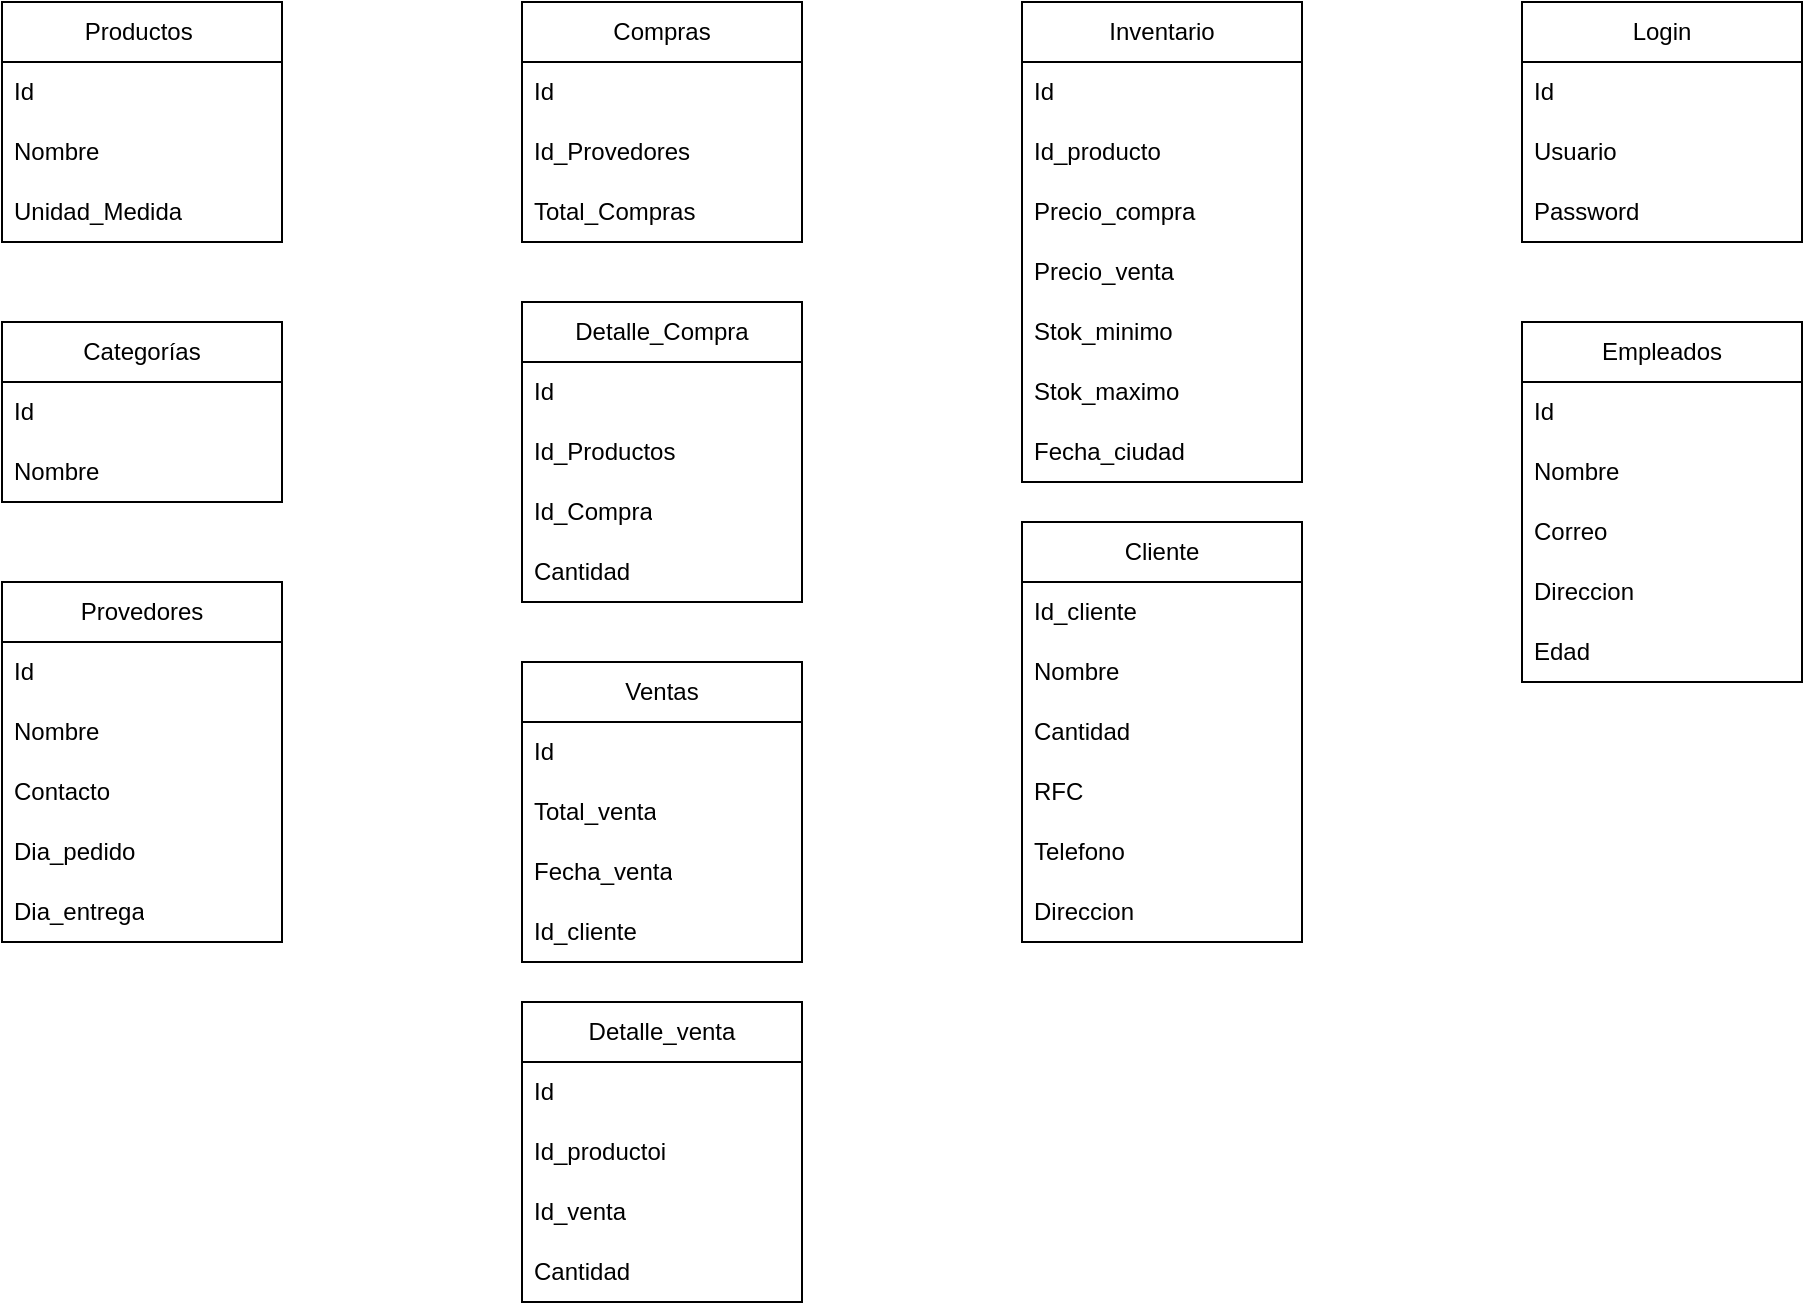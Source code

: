 <mxfile version="28.0.9">
  <diagram name="Página-1" id="s4iE3-bZNJo3ALk9w8a-">
    <mxGraphModel dx="771" dy="542" grid="1" gridSize="10" guides="1" tooltips="1" connect="1" arrows="1" fold="1" page="1" pageScale="1" pageWidth="850" pageHeight="1100" background="none" math="0" shadow="0">
      <root>
        <mxCell id="0" />
        <mxCell id="1" parent="0" />
        <mxCell id="YJeVbVahB3bCU0krQ_hG-16" value="Compras" style="swimlane;fontStyle=0;childLayout=stackLayout;horizontal=1;startSize=30;horizontalStack=0;resizeParent=1;resizeParentMax=0;resizeLast=0;collapsible=1;marginBottom=0;whiteSpace=wrap;html=1;" parent="1" vertex="1">
          <mxGeometry x="300" y="40" width="140" height="120" as="geometry" />
        </mxCell>
        <mxCell id="YJeVbVahB3bCU0krQ_hG-17" value="Id" style="text;strokeColor=none;fillColor=none;align=left;verticalAlign=middle;spacingLeft=4;spacingRight=4;overflow=hidden;points=[[0,0.5],[1,0.5]];portConstraint=eastwest;rotatable=0;whiteSpace=wrap;html=1;" parent="YJeVbVahB3bCU0krQ_hG-16" vertex="1">
          <mxGeometry y="30" width="140" height="30" as="geometry" />
        </mxCell>
        <mxCell id="YJeVbVahB3bCU0krQ_hG-18" value="Id_Provedores" style="text;strokeColor=none;fillColor=none;align=left;verticalAlign=middle;spacingLeft=4;spacingRight=4;overflow=hidden;points=[[0,0.5],[1,0.5]];portConstraint=eastwest;rotatable=0;whiteSpace=wrap;html=1;" parent="YJeVbVahB3bCU0krQ_hG-16" vertex="1">
          <mxGeometry y="60" width="140" height="30" as="geometry" />
        </mxCell>
        <mxCell id="YJeVbVahB3bCU0krQ_hG-19" value="Total_Compras" style="text;strokeColor=none;fillColor=none;align=left;verticalAlign=middle;spacingLeft=4;spacingRight=4;overflow=hidden;points=[[0,0.5],[1,0.5]];portConstraint=eastwest;rotatable=0;whiteSpace=wrap;html=1;" parent="YJeVbVahB3bCU0krQ_hG-16" vertex="1">
          <mxGeometry y="90" width="140" height="30" as="geometry" />
        </mxCell>
        <mxCell id="YJeVbVahB3bCU0krQ_hG-20" value="Detalle_Compra" style="swimlane;fontStyle=0;childLayout=stackLayout;horizontal=1;startSize=30;horizontalStack=0;resizeParent=1;resizeParentMax=0;resizeLast=0;collapsible=1;marginBottom=0;whiteSpace=wrap;html=1;" parent="1" vertex="1">
          <mxGeometry x="300" y="190" width="140" height="150" as="geometry" />
        </mxCell>
        <mxCell id="YJeVbVahB3bCU0krQ_hG-21" value="Id" style="text;strokeColor=none;fillColor=none;align=left;verticalAlign=middle;spacingLeft=4;spacingRight=4;overflow=hidden;points=[[0,0.5],[1,0.5]];portConstraint=eastwest;rotatable=0;whiteSpace=wrap;html=1;" parent="YJeVbVahB3bCU0krQ_hG-20" vertex="1">
          <mxGeometry y="30" width="140" height="30" as="geometry" />
        </mxCell>
        <mxCell id="YJeVbVahB3bCU0krQ_hG-22" value="Id_Productos" style="text;strokeColor=none;fillColor=none;align=left;verticalAlign=middle;spacingLeft=4;spacingRight=4;overflow=hidden;points=[[0,0.5],[1,0.5]];portConstraint=eastwest;rotatable=0;whiteSpace=wrap;html=1;" parent="YJeVbVahB3bCU0krQ_hG-20" vertex="1">
          <mxGeometry y="60" width="140" height="30" as="geometry" />
        </mxCell>
        <mxCell id="YJeVbVahB3bCU0krQ_hG-23" value="Id_Compra" style="text;strokeColor=none;fillColor=none;align=left;verticalAlign=middle;spacingLeft=4;spacingRight=4;overflow=hidden;points=[[0,0.5],[1,0.5]];portConstraint=eastwest;rotatable=0;whiteSpace=wrap;html=1;" parent="YJeVbVahB3bCU0krQ_hG-20" vertex="1">
          <mxGeometry y="90" width="140" height="30" as="geometry" />
        </mxCell>
        <mxCell id="YJeVbVahB3bCU0krQ_hG-24" value="Cantidad" style="text;strokeColor=none;fillColor=none;align=left;verticalAlign=middle;spacingLeft=4;spacingRight=4;overflow=hidden;points=[[0,0.5],[1,0.5]];portConstraint=eastwest;rotatable=0;whiteSpace=wrap;html=1;" parent="YJeVbVahB3bCU0krQ_hG-20" vertex="1">
          <mxGeometry y="120" width="140" height="30" as="geometry" />
        </mxCell>
        <mxCell id="d5MRXI2OBpAzyRgP1LyC-1" value="Productos&amp;nbsp;" style="swimlane;fontStyle=0;childLayout=stackLayout;horizontal=1;startSize=30;horizontalStack=0;resizeParent=1;resizeParentMax=0;resizeLast=0;collapsible=1;marginBottom=0;whiteSpace=wrap;html=1;" parent="1" vertex="1">
          <mxGeometry x="40" y="40" width="140" height="120" as="geometry" />
        </mxCell>
        <mxCell id="d5MRXI2OBpAzyRgP1LyC-2" value="Id" style="text;strokeColor=none;fillColor=none;align=left;verticalAlign=middle;spacingLeft=4;spacingRight=4;overflow=hidden;points=[[0,0.5],[1,0.5]];portConstraint=eastwest;rotatable=0;whiteSpace=wrap;html=1;" parent="d5MRXI2OBpAzyRgP1LyC-1" vertex="1">
          <mxGeometry y="30" width="140" height="30" as="geometry" />
        </mxCell>
        <mxCell id="d5MRXI2OBpAzyRgP1LyC-3" value="Nombre" style="text;strokeColor=none;fillColor=none;align=left;verticalAlign=middle;spacingLeft=4;spacingRight=4;overflow=hidden;points=[[0,0.5],[1,0.5]];portConstraint=eastwest;rotatable=0;whiteSpace=wrap;html=1;" parent="d5MRXI2OBpAzyRgP1LyC-1" vertex="1">
          <mxGeometry y="60" width="140" height="30" as="geometry" />
        </mxCell>
        <mxCell id="d5MRXI2OBpAzyRgP1LyC-4" value="Unidad_Medida" style="text;strokeColor=none;fillColor=none;align=left;verticalAlign=middle;spacingLeft=4;spacingRight=4;overflow=hidden;points=[[0,0.5],[1,0.5]];portConstraint=eastwest;rotatable=0;whiteSpace=wrap;html=1;" parent="d5MRXI2OBpAzyRgP1LyC-1" vertex="1">
          <mxGeometry y="90" width="140" height="30" as="geometry" />
        </mxCell>
        <mxCell id="d5MRXI2OBpAzyRgP1LyC-5" value="Categorías" style="swimlane;fontStyle=0;childLayout=stackLayout;horizontal=1;startSize=30;horizontalStack=0;resizeParent=1;resizeParentMax=0;resizeLast=0;collapsible=1;marginBottom=0;whiteSpace=wrap;html=1;" parent="1" vertex="1">
          <mxGeometry x="40" y="200" width="140" height="90" as="geometry" />
        </mxCell>
        <mxCell id="d5MRXI2OBpAzyRgP1LyC-6" value="Id" style="text;strokeColor=none;fillColor=none;align=left;verticalAlign=middle;spacingLeft=4;spacingRight=4;overflow=hidden;points=[[0,0.5],[1,0.5]];portConstraint=eastwest;rotatable=0;whiteSpace=wrap;html=1;" parent="d5MRXI2OBpAzyRgP1LyC-5" vertex="1">
          <mxGeometry y="30" width="140" height="30" as="geometry" />
        </mxCell>
        <mxCell id="d5MRXI2OBpAzyRgP1LyC-7" value="Nombre" style="text;strokeColor=none;fillColor=none;align=left;verticalAlign=middle;spacingLeft=4;spacingRight=4;overflow=hidden;points=[[0,0.5],[1,0.5]];portConstraint=eastwest;rotatable=0;whiteSpace=wrap;html=1;" parent="d5MRXI2OBpAzyRgP1LyC-5" vertex="1">
          <mxGeometry y="60" width="140" height="30" as="geometry" />
        </mxCell>
        <mxCell id="d5MRXI2OBpAzyRgP1LyC-9" value="Provedores" style="swimlane;fontStyle=0;childLayout=stackLayout;horizontal=1;startSize=30;horizontalStack=0;resizeParent=1;resizeParentMax=0;resizeLast=0;collapsible=1;marginBottom=0;whiteSpace=wrap;html=1;" parent="1" vertex="1">
          <mxGeometry x="40" y="330" width="140" height="180" as="geometry" />
        </mxCell>
        <mxCell id="d5MRXI2OBpAzyRgP1LyC-10" value="Id" style="text;strokeColor=none;fillColor=none;align=left;verticalAlign=middle;spacingLeft=4;spacingRight=4;overflow=hidden;points=[[0,0.5],[1,0.5]];portConstraint=eastwest;rotatable=0;whiteSpace=wrap;html=1;" parent="d5MRXI2OBpAzyRgP1LyC-9" vertex="1">
          <mxGeometry y="30" width="140" height="30" as="geometry" />
        </mxCell>
        <mxCell id="d5MRXI2OBpAzyRgP1LyC-11" value="Nombre" style="text;strokeColor=none;fillColor=none;align=left;verticalAlign=middle;spacingLeft=4;spacingRight=4;overflow=hidden;points=[[0,0.5],[1,0.5]];portConstraint=eastwest;rotatable=0;whiteSpace=wrap;html=1;" parent="d5MRXI2OBpAzyRgP1LyC-9" vertex="1">
          <mxGeometry y="60" width="140" height="30" as="geometry" />
        </mxCell>
        <mxCell id="d5MRXI2OBpAzyRgP1LyC-12" value="Contacto" style="text;strokeColor=none;fillColor=none;align=left;verticalAlign=middle;spacingLeft=4;spacingRight=4;overflow=hidden;points=[[0,0.5],[1,0.5]];portConstraint=eastwest;rotatable=0;whiteSpace=wrap;html=1;" parent="d5MRXI2OBpAzyRgP1LyC-9" vertex="1">
          <mxGeometry y="90" width="140" height="30" as="geometry" />
        </mxCell>
        <mxCell id="d5MRXI2OBpAzyRgP1LyC-13" value="Dia_pedido" style="text;strokeColor=none;fillColor=none;align=left;verticalAlign=middle;spacingLeft=4;spacingRight=4;overflow=hidden;points=[[0,0.5],[1,0.5]];portConstraint=eastwest;rotatable=0;whiteSpace=wrap;html=1;" parent="d5MRXI2OBpAzyRgP1LyC-9" vertex="1">
          <mxGeometry y="120" width="140" height="30" as="geometry" />
        </mxCell>
        <mxCell id="d5MRXI2OBpAzyRgP1LyC-14" value="Dia_entrega" style="text;strokeColor=none;fillColor=none;align=left;verticalAlign=middle;spacingLeft=4;spacingRight=4;overflow=hidden;points=[[0,0.5],[1,0.5]];portConstraint=eastwest;rotatable=0;whiteSpace=wrap;html=1;" parent="d5MRXI2OBpAzyRgP1LyC-9" vertex="1">
          <mxGeometry y="150" width="140" height="30" as="geometry" />
        </mxCell>
        <mxCell id="d5MRXI2OBpAzyRgP1LyC-15" value="Ventas" style="swimlane;fontStyle=0;childLayout=stackLayout;horizontal=1;startSize=30;horizontalStack=0;resizeParent=1;resizeParentMax=0;resizeLast=0;collapsible=1;marginBottom=0;whiteSpace=wrap;html=1;" parent="1" vertex="1">
          <mxGeometry x="300" y="370" width="140" height="150" as="geometry" />
        </mxCell>
        <mxCell id="d5MRXI2OBpAzyRgP1LyC-16" value="Id" style="text;strokeColor=none;fillColor=none;align=left;verticalAlign=middle;spacingLeft=4;spacingRight=4;overflow=hidden;points=[[0,0.5],[1,0.5]];portConstraint=eastwest;rotatable=0;whiteSpace=wrap;html=1;" parent="d5MRXI2OBpAzyRgP1LyC-15" vertex="1">
          <mxGeometry y="30" width="140" height="30" as="geometry" />
        </mxCell>
        <mxCell id="d5MRXI2OBpAzyRgP1LyC-17" value="Total_venta" style="text;strokeColor=none;fillColor=none;align=left;verticalAlign=middle;spacingLeft=4;spacingRight=4;overflow=hidden;points=[[0,0.5],[1,0.5]];portConstraint=eastwest;rotatable=0;whiteSpace=wrap;html=1;" parent="d5MRXI2OBpAzyRgP1LyC-15" vertex="1">
          <mxGeometry y="60" width="140" height="30" as="geometry" />
        </mxCell>
        <mxCell id="d5MRXI2OBpAzyRgP1LyC-18" value="Fecha_venta" style="text;strokeColor=none;fillColor=none;align=left;verticalAlign=middle;spacingLeft=4;spacingRight=4;overflow=hidden;points=[[0,0.5],[1,0.5]];portConstraint=eastwest;rotatable=0;whiteSpace=wrap;html=1;" parent="d5MRXI2OBpAzyRgP1LyC-15" vertex="1">
          <mxGeometry y="90" width="140" height="30" as="geometry" />
        </mxCell>
        <mxCell id="d5MRXI2OBpAzyRgP1LyC-19" value="Id_cliente" style="text;strokeColor=none;fillColor=none;align=left;verticalAlign=middle;spacingLeft=4;spacingRight=4;overflow=hidden;points=[[0,0.5],[1,0.5]];portConstraint=eastwest;rotatable=0;whiteSpace=wrap;html=1;" parent="d5MRXI2OBpAzyRgP1LyC-15" vertex="1">
          <mxGeometry y="120" width="140" height="30" as="geometry" />
        </mxCell>
        <mxCell id="d5MRXI2OBpAzyRgP1LyC-20" value="Detalle_venta" style="swimlane;fontStyle=0;childLayout=stackLayout;horizontal=1;startSize=30;horizontalStack=0;resizeParent=1;resizeParentMax=0;resizeLast=0;collapsible=1;marginBottom=0;whiteSpace=wrap;html=1;" parent="1" vertex="1">
          <mxGeometry x="300" y="540" width="140" height="150" as="geometry" />
        </mxCell>
        <mxCell id="d5MRXI2OBpAzyRgP1LyC-21" value="Id" style="text;strokeColor=none;fillColor=none;align=left;verticalAlign=middle;spacingLeft=4;spacingRight=4;overflow=hidden;points=[[0,0.5],[1,0.5]];portConstraint=eastwest;rotatable=0;whiteSpace=wrap;html=1;" parent="d5MRXI2OBpAzyRgP1LyC-20" vertex="1">
          <mxGeometry y="30" width="140" height="30" as="geometry" />
        </mxCell>
        <mxCell id="d5MRXI2OBpAzyRgP1LyC-22" value="Id_productoi" style="text;strokeColor=none;fillColor=none;align=left;verticalAlign=middle;spacingLeft=4;spacingRight=4;overflow=hidden;points=[[0,0.5],[1,0.5]];portConstraint=eastwest;rotatable=0;whiteSpace=wrap;html=1;" parent="d5MRXI2OBpAzyRgP1LyC-20" vertex="1">
          <mxGeometry y="60" width="140" height="30" as="geometry" />
        </mxCell>
        <mxCell id="d5MRXI2OBpAzyRgP1LyC-23" value="Id_venta" style="text;strokeColor=none;fillColor=none;align=left;verticalAlign=middle;spacingLeft=4;spacingRight=4;overflow=hidden;points=[[0,0.5],[1,0.5]];portConstraint=eastwest;rotatable=0;whiteSpace=wrap;html=1;" parent="d5MRXI2OBpAzyRgP1LyC-20" vertex="1">
          <mxGeometry y="90" width="140" height="30" as="geometry" />
        </mxCell>
        <mxCell id="d5MRXI2OBpAzyRgP1LyC-24" value="Cantidad" style="text;strokeColor=none;fillColor=none;align=left;verticalAlign=middle;spacingLeft=4;spacingRight=4;overflow=hidden;points=[[0,0.5],[1,0.5]];portConstraint=eastwest;rotatable=0;whiteSpace=wrap;html=1;" parent="d5MRXI2OBpAzyRgP1LyC-20" vertex="1">
          <mxGeometry y="120" width="140" height="30" as="geometry" />
        </mxCell>
        <mxCell id="d5MRXI2OBpAzyRgP1LyC-25" value="Inventario" style="swimlane;fontStyle=0;childLayout=stackLayout;horizontal=1;startSize=30;horizontalStack=0;resizeParent=1;resizeParentMax=0;resizeLast=0;collapsible=1;marginBottom=0;whiteSpace=wrap;html=1;" parent="1" vertex="1">
          <mxGeometry x="550" y="40" width="140" height="240" as="geometry" />
        </mxCell>
        <mxCell id="d5MRXI2OBpAzyRgP1LyC-26" value="Id" style="text;strokeColor=none;fillColor=none;align=left;verticalAlign=middle;spacingLeft=4;spacingRight=4;overflow=hidden;points=[[0,0.5],[1,0.5]];portConstraint=eastwest;rotatable=0;whiteSpace=wrap;html=1;" parent="d5MRXI2OBpAzyRgP1LyC-25" vertex="1">
          <mxGeometry y="30" width="140" height="30" as="geometry" />
        </mxCell>
        <mxCell id="d5MRXI2OBpAzyRgP1LyC-27" value="Id_producto" style="text;strokeColor=none;fillColor=none;align=left;verticalAlign=middle;spacingLeft=4;spacingRight=4;overflow=hidden;points=[[0,0.5],[1,0.5]];portConstraint=eastwest;rotatable=0;whiteSpace=wrap;html=1;" parent="d5MRXI2OBpAzyRgP1LyC-25" vertex="1">
          <mxGeometry y="60" width="140" height="30" as="geometry" />
        </mxCell>
        <mxCell id="d5MRXI2OBpAzyRgP1LyC-28" value="Precio_compra" style="text;strokeColor=none;fillColor=none;align=left;verticalAlign=middle;spacingLeft=4;spacingRight=4;overflow=hidden;points=[[0,0.5],[1,0.5]];portConstraint=eastwest;rotatable=0;whiteSpace=wrap;html=1;" parent="d5MRXI2OBpAzyRgP1LyC-25" vertex="1">
          <mxGeometry y="90" width="140" height="30" as="geometry" />
        </mxCell>
        <mxCell id="d5MRXI2OBpAzyRgP1LyC-29" value="Precio_venta" style="text;strokeColor=none;fillColor=none;align=left;verticalAlign=middle;spacingLeft=4;spacingRight=4;overflow=hidden;points=[[0,0.5],[1,0.5]];portConstraint=eastwest;rotatable=0;whiteSpace=wrap;html=1;" parent="d5MRXI2OBpAzyRgP1LyC-25" vertex="1">
          <mxGeometry y="120" width="140" height="30" as="geometry" />
        </mxCell>
        <mxCell id="d5MRXI2OBpAzyRgP1LyC-30" value="Stok_minimo" style="text;strokeColor=none;fillColor=none;align=left;verticalAlign=middle;spacingLeft=4;spacingRight=4;overflow=hidden;points=[[0,0.5],[1,0.5]];portConstraint=eastwest;rotatable=0;whiteSpace=wrap;html=1;" parent="d5MRXI2OBpAzyRgP1LyC-25" vertex="1">
          <mxGeometry y="150" width="140" height="30" as="geometry" />
        </mxCell>
        <mxCell id="d5MRXI2OBpAzyRgP1LyC-31" value="Stok_maximo" style="text;strokeColor=none;fillColor=none;align=left;verticalAlign=middle;spacingLeft=4;spacingRight=4;overflow=hidden;points=[[0,0.5],[1,0.5]];portConstraint=eastwest;rotatable=0;whiteSpace=wrap;html=1;" parent="d5MRXI2OBpAzyRgP1LyC-25" vertex="1">
          <mxGeometry y="180" width="140" height="30" as="geometry" />
        </mxCell>
        <mxCell id="d5MRXI2OBpAzyRgP1LyC-32" value="Fecha_ciudad" style="text;strokeColor=none;fillColor=none;align=left;verticalAlign=middle;spacingLeft=4;spacingRight=4;overflow=hidden;points=[[0,0.5],[1,0.5]];portConstraint=eastwest;rotatable=0;whiteSpace=wrap;html=1;" parent="d5MRXI2OBpAzyRgP1LyC-25" vertex="1">
          <mxGeometry y="210" width="140" height="30" as="geometry" />
        </mxCell>
        <mxCell id="d5MRXI2OBpAzyRgP1LyC-33" value="Cliente" style="swimlane;fontStyle=0;childLayout=stackLayout;horizontal=1;startSize=30;horizontalStack=0;resizeParent=1;resizeParentMax=0;resizeLast=0;collapsible=1;marginBottom=0;whiteSpace=wrap;html=1;" parent="1" vertex="1">
          <mxGeometry x="550" y="300" width="140" height="210" as="geometry" />
        </mxCell>
        <mxCell id="d5MRXI2OBpAzyRgP1LyC-34" value="Id_cliente" style="text;strokeColor=none;fillColor=none;align=left;verticalAlign=middle;spacingLeft=4;spacingRight=4;overflow=hidden;points=[[0,0.5],[1,0.5]];portConstraint=eastwest;rotatable=0;whiteSpace=wrap;html=1;" parent="d5MRXI2OBpAzyRgP1LyC-33" vertex="1">
          <mxGeometry y="30" width="140" height="30" as="geometry" />
        </mxCell>
        <mxCell id="d5MRXI2OBpAzyRgP1LyC-35" value="Nombre" style="text;strokeColor=none;fillColor=none;align=left;verticalAlign=middle;spacingLeft=4;spacingRight=4;overflow=hidden;points=[[0,0.5],[1,0.5]];portConstraint=eastwest;rotatable=0;whiteSpace=wrap;html=1;" parent="d5MRXI2OBpAzyRgP1LyC-33" vertex="1">
          <mxGeometry y="60" width="140" height="30" as="geometry" />
        </mxCell>
        <mxCell id="d5MRXI2OBpAzyRgP1LyC-36" value="Cantidad" style="text;strokeColor=none;fillColor=none;align=left;verticalAlign=middle;spacingLeft=4;spacingRight=4;overflow=hidden;points=[[0,0.5],[1,0.5]];portConstraint=eastwest;rotatable=0;whiteSpace=wrap;html=1;" parent="d5MRXI2OBpAzyRgP1LyC-33" vertex="1">
          <mxGeometry y="90" width="140" height="30" as="geometry" />
        </mxCell>
        <mxCell id="d5MRXI2OBpAzyRgP1LyC-53" value="RFC" style="text;strokeColor=none;fillColor=none;align=left;verticalAlign=middle;spacingLeft=4;spacingRight=4;overflow=hidden;points=[[0,0.5],[1,0.5]];portConstraint=eastwest;rotatable=0;whiteSpace=wrap;html=1;" parent="d5MRXI2OBpAzyRgP1LyC-33" vertex="1">
          <mxGeometry y="120" width="140" height="30" as="geometry" />
        </mxCell>
        <mxCell id="d5MRXI2OBpAzyRgP1LyC-54" value="Telefono" style="text;strokeColor=none;fillColor=none;align=left;verticalAlign=middle;spacingLeft=4;spacingRight=4;overflow=hidden;points=[[0,0.5],[1,0.5]];portConstraint=eastwest;rotatable=0;whiteSpace=wrap;html=1;" parent="d5MRXI2OBpAzyRgP1LyC-33" vertex="1">
          <mxGeometry y="150" width="140" height="30" as="geometry" />
        </mxCell>
        <mxCell id="d5MRXI2OBpAzyRgP1LyC-55" value="Direccion" style="text;strokeColor=none;fillColor=none;align=left;verticalAlign=middle;spacingLeft=4;spacingRight=4;overflow=hidden;points=[[0,0.5],[1,0.5]];portConstraint=eastwest;rotatable=0;whiteSpace=wrap;html=1;" parent="d5MRXI2OBpAzyRgP1LyC-33" vertex="1">
          <mxGeometry y="180" width="140" height="30" as="geometry" />
        </mxCell>
        <mxCell id="d5MRXI2OBpAzyRgP1LyC-37" value="Empleados" style="swimlane;fontStyle=0;childLayout=stackLayout;horizontal=1;startSize=30;horizontalStack=0;resizeParent=1;resizeParentMax=0;resizeLast=0;collapsible=1;marginBottom=0;whiteSpace=wrap;html=1;" parent="1" vertex="1">
          <mxGeometry x="800" y="200" width="140" height="180" as="geometry" />
        </mxCell>
        <mxCell id="d5MRXI2OBpAzyRgP1LyC-38" value="Id" style="text;strokeColor=none;fillColor=none;align=left;verticalAlign=middle;spacingLeft=4;spacingRight=4;overflow=hidden;points=[[0,0.5],[1,0.5]];portConstraint=eastwest;rotatable=0;whiteSpace=wrap;html=1;" parent="d5MRXI2OBpAzyRgP1LyC-37" vertex="1">
          <mxGeometry y="30" width="140" height="30" as="geometry" />
        </mxCell>
        <mxCell id="d5MRXI2OBpAzyRgP1LyC-39" value="Nombre" style="text;strokeColor=none;fillColor=none;align=left;verticalAlign=middle;spacingLeft=4;spacingRight=4;overflow=hidden;points=[[0,0.5],[1,0.5]];portConstraint=eastwest;rotatable=0;whiteSpace=wrap;html=1;" parent="d5MRXI2OBpAzyRgP1LyC-37" vertex="1">
          <mxGeometry y="60" width="140" height="30" as="geometry" />
        </mxCell>
        <mxCell id="d5MRXI2OBpAzyRgP1LyC-40" value="Correo" style="text;strokeColor=none;fillColor=none;align=left;verticalAlign=middle;spacingLeft=4;spacingRight=4;overflow=hidden;points=[[0,0.5],[1,0.5]];portConstraint=eastwest;rotatable=0;whiteSpace=wrap;html=1;" parent="d5MRXI2OBpAzyRgP1LyC-37" vertex="1">
          <mxGeometry y="90" width="140" height="30" as="geometry" />
        </mxCell>
        <mxCell id="d5MRXI2OBpAzyRgP1LyC-41" value="Direccion" style="text;strokeColor=none;fillColor=none;align=left;verticalAlign=middle;spacingLeft=4;spacingRight=4;overflow=hidden;points=[[0,0.5],[1,0.5]];portConstraint=eastwest;rotatable=0;whiteSpace=wrap;html=1;" parent="d5MRXI2OBpAzyRgP1LyC-37" vertex="1">
          <mxGeometry y="120" width="140" height="30" as="geometry" />
        </mxCell>
        <mxCell id="d5MRXI2OBpAzyRgP1LyC-44" value="Edad" style="text;strokeColor=none;fillColor=none;align=left;verticalAlign=middle;spacingLeft=4;spacingRight=4;overflow=hidden;points=[[0,0.5],[1,0.5]];portConstraint=eastwest;rotatable=0;whiteSpace=wrap;html=1;" parent="d5MRXI2OBpAzyRgP1LyC-37" vertex="1">
          <mxGeometry y="150" width="140" height="30" as="geometry" />
        </mxCell>
        <mxCell id="d5MRXI2OBpAzyRgP1LyC-45" value="Login" style="swimlane;fontStyle=0;childLayout=stackLayout;horizontal=1;startSize=30;horizontalStack=0;resizeParent=1;resizeParentMax=0;resizeLast=0;collapsible=1;marginBottom=0;whiteSpace=wrap;html=1;" parent="1" vertex="1">
          <mxGeometry x="800" y="40" width="140" height="120" as="geometry" />
        </mxCell>
        <mxCell id="d5MRXI2OBpAzyRgP1LyC-46" value="Id" style="text;strokeColor=none;fillColor=none;align=left;verticalAlign=middle;spacingLeft=4;spacingRight=4;overflow=hidden;points=[[0,0.5],[1,0.5]];portConstraint=eastwest;rotatable=0;whiteSpace=wrap;html=1;" parent="d5MRXI2OBpAzyRgP1LyC-45" vertex="1">
          <mxGeometry y="30" width="140" height="30" as="geometry" />
        </mxCell>
        <mxCell id="d5MRXI2OBpAzyRgP1LyC-47" value="Usuario" style="text;strokeColor=none;fillColor=none;align=left;verticalAlign=middle;spacingLeft=4;spacingRight=4;overflow=hidden;points=[[0,0.5],[1,0.5]];portConstraint=eastwest;rotatable=0;whiteSpace=wrap;html=1;" parent="d5MRXI2OBpAzyRgP1LyC-45" vertex="1">
          <mxGeometry y="60" width="140" height="30" as="geometry" />
        </mxCell>
        <mxCell id="d5MRXI2OBpAzyRgP1LyC-48" value="Password" style="text;strokeColor=none;fillColor=none;align=left;verticalAlign=middle;spacingLeft=4;spacingRight=4;overflow=hidden;points=[[0,0.5],[1,0.5]];portConstraint=eastwest;rotatable=0;whiteSpace=wrap;html=1;" parent="d5MRXI2OBpAzyRgP1LyC-45" vertex="1">
          <mxGeometry y="90" width="140" height="30" as="geometry" />
        </mxCell>
      </root>
    </mxGraphModel>
  </diagram>
</mxfile>

